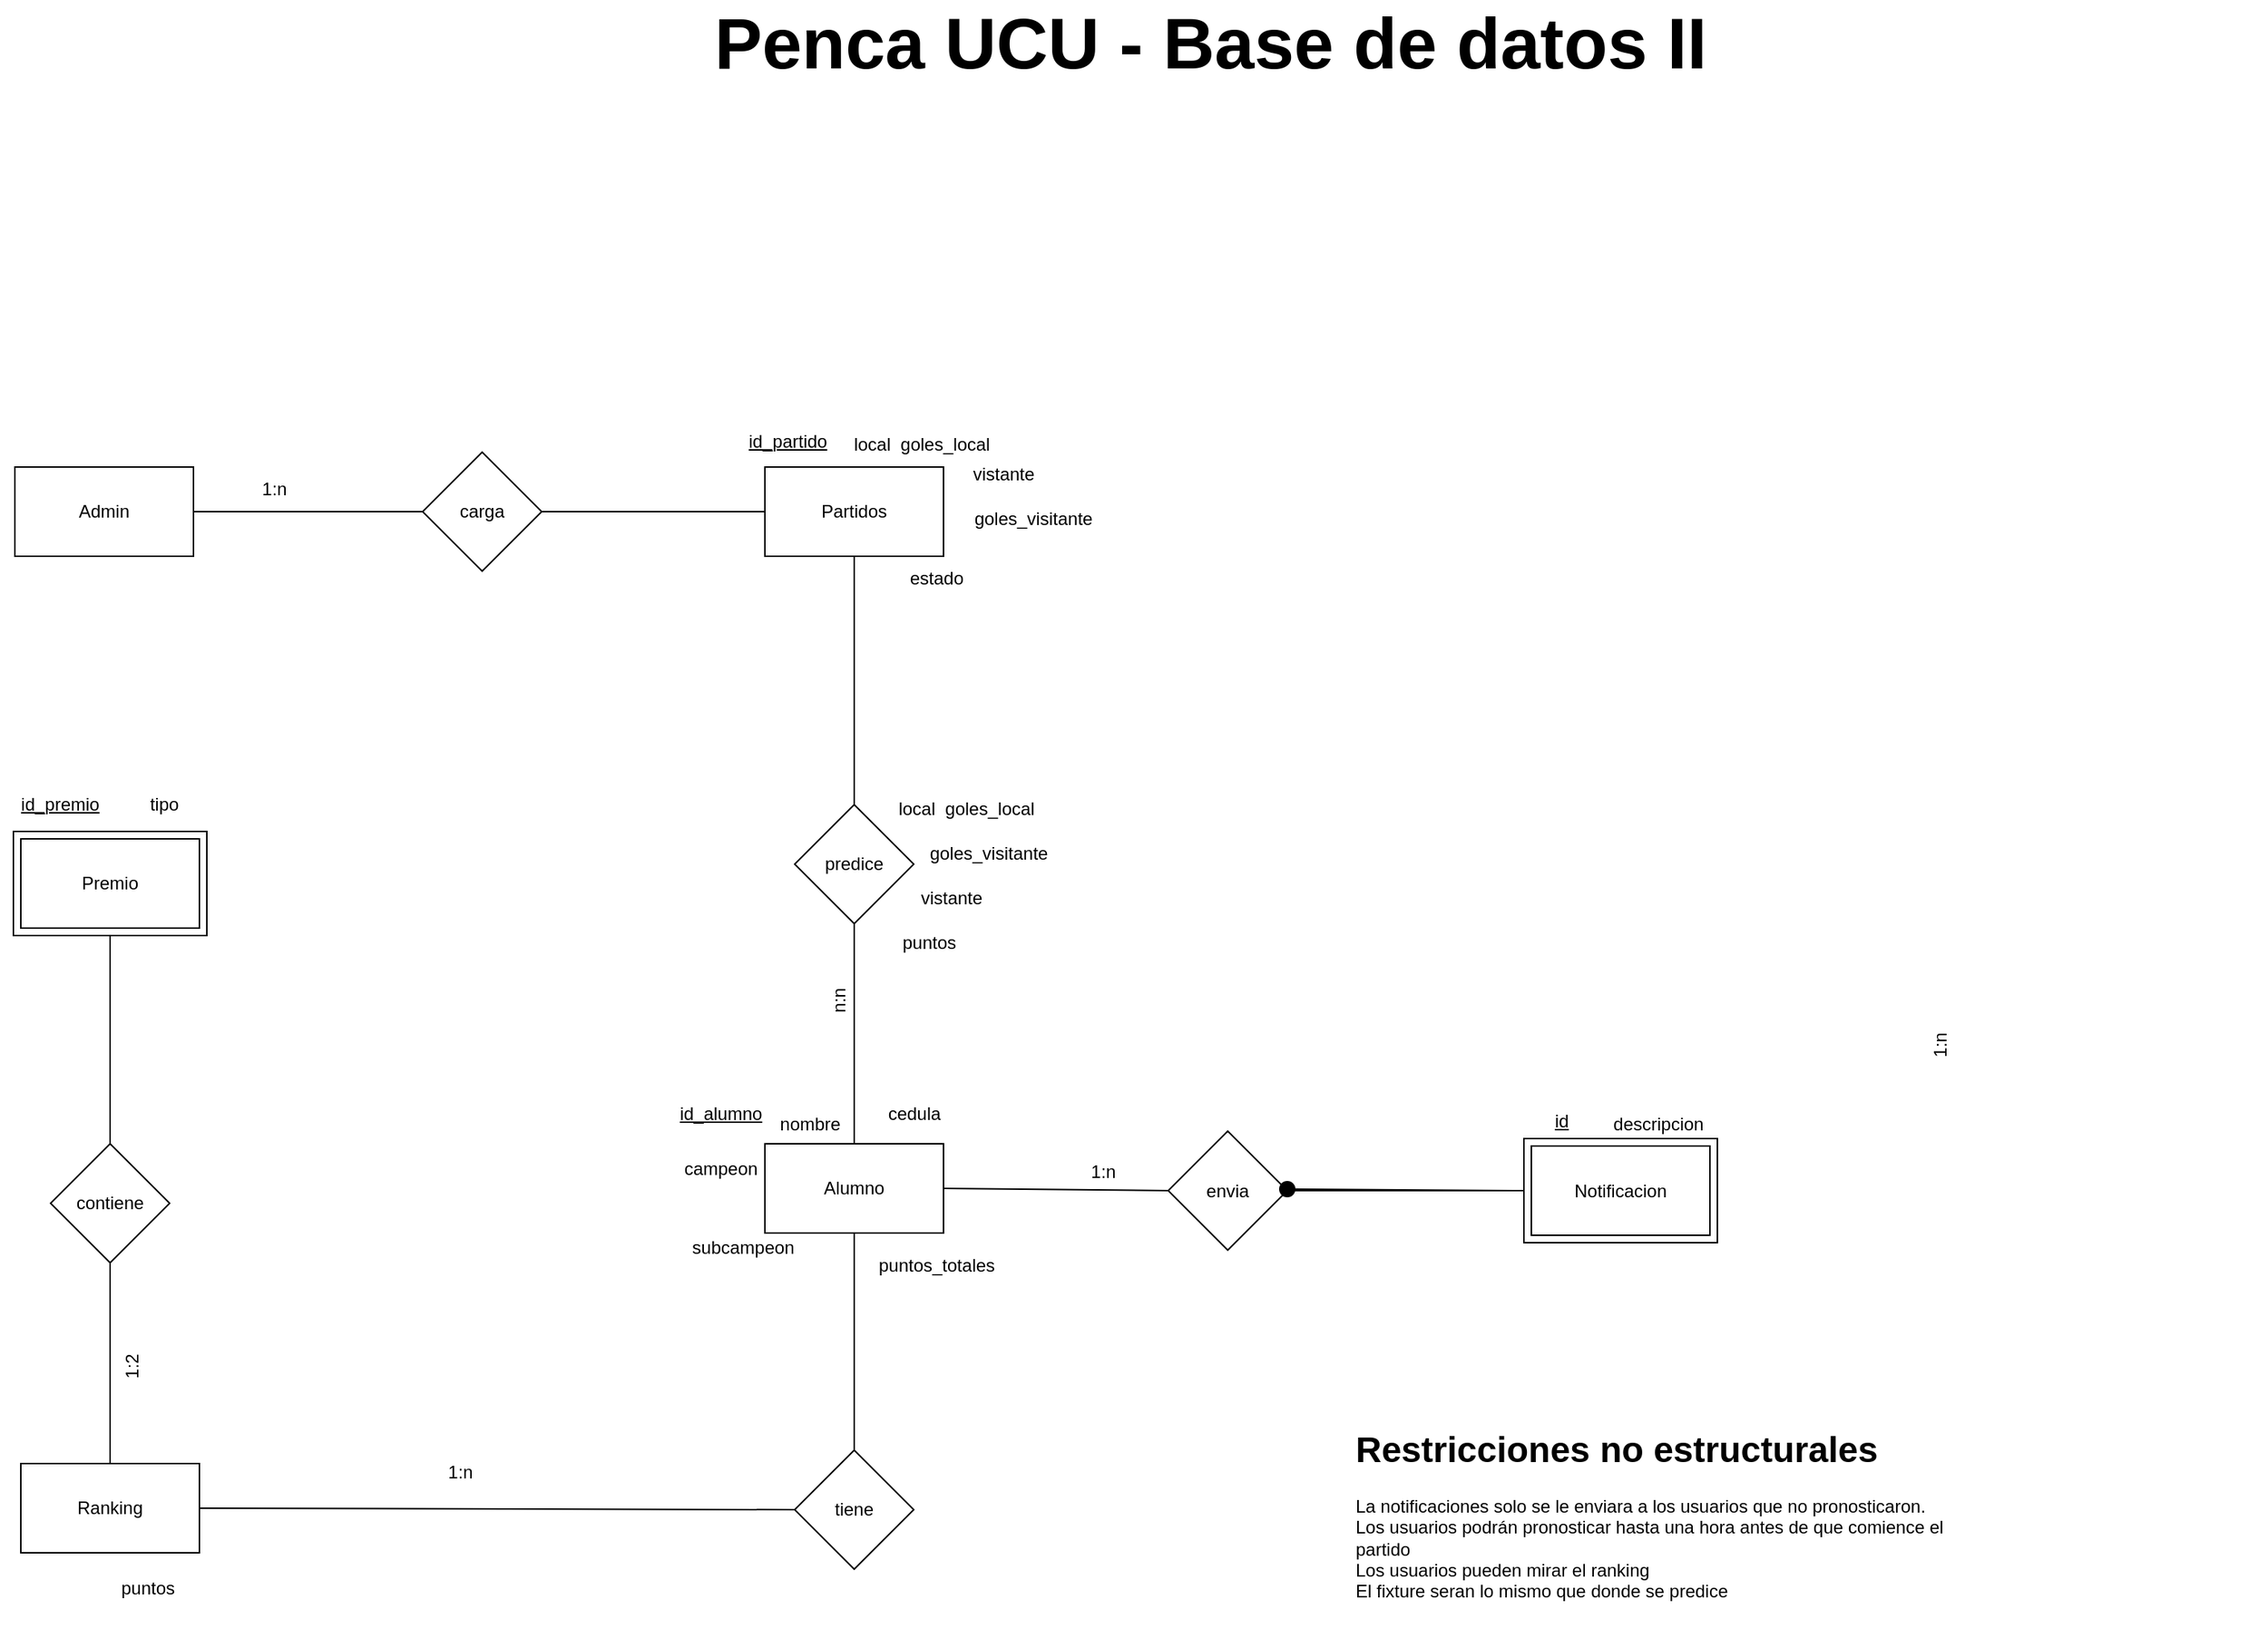 <mxfile version="24.1.0" type="device">
  <diagram id="C5RBs43oDa-KdzZeNtuy" name="Page-1">
    <mxGraphModel dx="2220" dy="873" grid="1" gridSize="10" guides="1" tooltips="1" connect="1" arrows="1" fold="1" page="1" pageScale="1" pageWidth="827" pageHeight="1169" math="0" shadow="0">
      <root>
        <mxCell id="WIyWlLk6GJQsqaUBKTNV-0" />
        <mxCell id="WIyWlLk6GJQsqaUBKTNV-1" parent="WIyWlLk6GJQsqaUBKTNV-0" />
        <mxCell id="omqZc-B0T9joH0wMHxrD-80" value="" style="rounded=0;whiteSpace=wrap;html=1;" parent="WIyWlLk6GJQsqaUBKTNV-1" vertex="1">
          <mxGeometry x="75" y="585" width="130" height="70" as="geometry" />
        </mxCell>
        <mxCell id="omqZc-B0T9joH0wMHxrD-2" value="Admin" style="whiteSpace=wrap;html=1;" parent="WIyWlLk6GJQsqaUBKTNV-1" vertex="1">
          <mxGeometry x="76" y="340" width="120" height="60" as="geometry" />
        </mxCell>
        <mxCell id="omqZc-B0T9joH0wMHxrD-6" value="Alumno" style="whiteSpace=wrap;html=1;" parent="WIyWlLk6GJQsqaUBKTNV-1" vertex="1">
          <mxGeometry x="580" y="795" width="120" height="60" as="geometry" />
        </mxCell>
        <mxCell id="omqZc-B0T9joH0wMHxrD-7" value="Premio" style="whiteSpace=wrap;html=1;" parent="WIyWlLk6GJQsqaUBKTNV-1" vertex="1">
          <mxGeometry x="80" y="590" width="120" height="60" as="geometry" />
        </mxCell>
        <mxCell id="omqZc-B0T9joH0wMHxrD-10" value="Ranking" style="whiteSpace=wrap;html=1;" parent="WIyWlLk6GJQsqaUBKTNV-1" vertex="1">
          <mxGeometry x="80" y="1010" width="120" height="60" as="geometry" />
        </mxCell>
        <mxCell id="omqZc-B0T9joH0wMHxrD-12" value="&lt;font style=&quot;font-size: 48px;&quot;&gt;&lt;b&gt;Penca UCU - Base de datos II&lt;/b&gt;&lt;/font&gt;" style="text;html=1;align=center;verticalAlign=middle;whiteSpace=wrap;rounded=0;" parent="WIyWlLk6GJQsqaUBKTNV-1" vertex="1">
          <mxGeometry x="170" y="40" width="1419" height="30" as="geometry" />
        </mxCell>
        <mxCell id="omqZc-B0T9joH0wMHxrD-25" value="carga" style="rhombus;whiteSpace=wrap;html=1;" parent="WIyWlLk6GJQsqaUBKTNV-1" vertex="1">
          <mxGeometry x="350" y="330" width="80" height="80" as="geometry" />
        </mxCell>
        <mxCell id="omqZc-B0T9joH0wMHxrD-26" value="predice" style="rhombus;whiteSpace=wrap;html=1;" parent="WIyWlLk6GJQsqaUBKTNV-1" vertex="1">
          <mxGeometry x="600" y="567" width="80" height="80" as="geometry" />
        </mxCell>
        <mxCell id="omqZc-B0T9joH0wMHxrD-27" value="" style="endArrow=none;html=1;rounded=0;exitX=0;exitY=0.5;exitDx=0;exitDy=0;entryX=1;entryY=0.5;entryDx=0;entryDy=0;" parent="WIyWlLk6GJQsqaUBKTNV-1" source="omqZc-B0T9joH0wMHxrD-25" target="omqZc-B0T9joH0wMHxrD-2" edge="1">
          <mxGeometry width="50" height="50" relative="1" as="geometry">
            <mxPoint x="540" y="620" as="sourcePoint" />
            <mxPoint x="590" y="570" as="targetPoint" />
          </mxGeometry>
        </mxCell>
        <mxCell id="omqZc-B0T9joH0wMHxrD-29" value="" style="endArrow=none;html=1;rounded=0;exitX=1;exitY=0.5;exitDx=0;exitDy=0;entryX=0;entryY=0.5;entryDx=0;entryDy=0;" parent="WIyWlLk6GJQsqaUBKTNV-1" source="omqZc-B0T9joH0wMHxrD-25" target="omqZc-B0T9joH0wMHxrD-35" edge="1">
          <mxGeometry width="50" height="50" relative="1" as="geometry">
            <mxPoint x="220" y="620" as="sourcePoint" />
            <mxPoint x="720" y="370" as="targetPoint" />
            <Array as="points">
              <mxPoint x="630" y="370" />
            </Array>
          </mxGeometry>
        </mxCell>
        <mxCell id="omqZc-B0T9joH0wMHxrD-31" value="envia" style="rhombus;whiteSpace=wrap;html=1;" parent="WIyWlLk6GJQsqaUBKTNV-1" vertex="1">
          <mxGeometry x="851" y="786.5" width="80" height="80" as="geometry" />
        </mxCell>
        <mxCell id="omqZc-B0T9joH0wMHxrD-35" value="Partidos" style="whiteSpace=wrap;html=1;" parent="WIyWlLk6GJQsqaUBKTNV-1" vertex="1">
          <mxGeometry x="580" y="340" width="120" height="60" as="geometry" />
        </mxCell>
        <mxCell id="omqZc-B0T9joH0wMHxrD-43" value="contiene" style="rhombus;whiteSpace=wrap;html=1;" parent="WIyWlLk6GJQsqaUBKTNV-1" vertex="1">
          <mxGeometry x="100" y="795" width="80" height="80" as="geometry" />
        </mxCell>
        <mxCell id="omqZc-B0T9joH0wMHxrD-45" value="" style="endArrow=none;html=1;rounded=0;exitX=0.5;exitY=0;exitDx=0;exitDy=0;entryX=0.5;entryY=1;entryDx=0;entryDy=0;" parent="WIyWlLk6GJQsqaUBKTNV-1" source="omqZc-B0T9joH0wMHxrD-43" target="omqZc-B0T9joH0wMHxrD-80" edge="1">
          <mxGeometry width="50" height="50" relative="1" as="geometry">
            <mxPoint x="262.5" y="710" as="sourcePoint" />
            <mxPoint x="152.5" y="680" as="targetPoint" />
          </mxGeometry>
        </mxCell>
        <mxCell id="omqZc-B0T9joH0wMHxrD-46" value="&lt;u&gt;id_alumno&lt;/u&gt;" style="text;html=1;align=center;verticalAlign=middle;resizable=0;points=[];autosize=1;strokeColor=none;fillColor=none;" parent="WIyWlLk6GJQsqaUBKTNV-1" vertex="1">
          <mxGeometry x="510" y="760" width="80" height="30" as="geometry" />
        </mxCell>
        <mxCell id="omqZc-B0T9joH0wMHxrD-47" value="nombre" style="text;html=1;align=center;verticalAlign=middle;resizable=0;points=[];autosize=1;strokeColor=none;fillColor=none;" parent="WIyWlLk6GJQsqaUBKTNV-1" vertex="1">
          <mxGeometry x="580" y="766.5" width="60" height="30" as="geometry" />
        </mxCell>
        <mxCell id="omqZc-B0T9joH0wMHxrD-48" value="cedula" style="text;html=1;align=center;verticalAlign=middle;resizable=0;points=[];autosize=1;strokeColor=none;fillColor=none;" parent="WIyWlLk6GJQsqaUBKTNV-1" vertex="1">
          <mxGeometry x="650" y="760" width="60" height="30" as="geometry" />
        </mxCell>
        <mxCell id="omqZc-B0T9joH0wMHxrD-49" value="campeon" style="text;html=1;align=center;verticalAlign=middle;resizable=0;points=[];autosize=1;strokeColor=none;fillColor=none;" parent="WIyWlLk6GJQsqaUBKTNV-1" vertex="1">
          <mxGeometry x="515" y="796.5" width="70" height="30" as="geometry" />
        </mxCell>
        <mxCell id="omqZc-B0T9joH0wMHxrD-50" value="subcampeon" style="text;html=1;align=center;verticalAlign=middle;resizable=0;points=[];autosize=1;strokeColor=none;fillColor=none;" parent="WIyWlLk6GJQsqaUBKTNV-1" vertex="1">
          <mxGeometry x="520" y="850" width="90" height="30" as="geometry" />
        </mxCell>
        <mxCell id="omqZc-B0T9joH0wMHxrD-52" value="&lt;h1 style=&quot;margin-top: 0px;&quot;&gt;Restricciones no estructurales&lt;/h1&gt;&lt;div&gt;La notificaciones solo se le enviara a los usuarios que no pronosticaron.&lt;br&gt;Los usuarios podrán pronosticar hasta una hora antes de que comience el partido&lt;br&gt;Los usuarios pueden mirar el ranking&lt;/div&gt;&lt;div&gt;El fixture seran lo mismo que donde se predice&lt;/div&gt;" style="text;html=1;whiteSpace=wrap;overflow=hidden;rounded=0;" parent="WIyWlLk6GJQsqaUBKTNV-1" vertex="1">
          <mxGeometry x="975" y="980" width="400" height="150" as="geometry" />
        </mxCell>
        <mxCell id="omqZc-B0T9joH0wMHxrD-54" value="local&amp;nbsp; goles_local" style="text;html=1;align=center;verticalAlign=middle;resizable=0;points=[];autosize=1;strokeColor=none;fillColor=none;" parent="WIyWlLk6GJQsqaUBKTNV-1" vertex="1">
          <mxGeometry x="660" y="555" width="110" height="30" as="geometry" />
        </mxCell>
        <mxCell id="omqZc-B0T9joH0wMHxrD-55" value="vistante" style="text;html=1;align=center;verticalAlign=middle;resizable=0;points=[];autosize=1;strokeColor=none;fillColor=none;" parent="WIyWlLk6GJQsqaUBKTNV-1" vertex="1">
          <mxGeometry x="675" y="615" width="60" height="30" as="geometry" />
        </mxCell>
        <mxCell id="omqZc-B0T9joH0wMHxrD-56" value="goles_visitante" style="text;html=1;align=center;verticalAlign=middle;resizable=0;points=[];autosize=1;strokeColor=none;fillColor=none;" parent="WIyWlLk6GJQsqaUBKTNV-1" vertex="1">
          <mxGeometry x="680" y="585" width="100" height="30" as="geometry" />
        </mxCell>
        <mxCell id="omqZc-B0T9joH0wMHxrD-61" value="&lt;u&gt;id_partido&lt;/u&gt;" style="text;html=1;align=center;verticalAlign=middle;resizable=0;points=[];autosize=1;strokeColor=none;fillColor=none;" parent="WIyWlLk6GJQsqaUBKTNV-1" vertex="1">
          <mxGeometry x="555" y="308" width="80" height="30" as="geometry" />
        </mxCell>
        <mxCell id="omqZc-B0T9joH0wMHxrD-62" value="local&amp;nbsp; goles_local" style="text;html=1;align=center;verticalAlign=middle;resizable=0;points=[];autosize=1;strokeColor=none;fillColor=none;" parent="WIyWlLk6GJQsqaUBKTNV-1" vertex="1">
          <mxGeometry x="630" y="310" width="110" height="30" as="geometry" />
        </mxCell>
        <mxCell id="omqZc-B0T9joH0wMHxrD-63" value="vistante" style="text;html=1;align=center;verticalAlign=middle;resizable=0;points=[];autosize=1;strokeColor=none;fillColor=none;" parent="WIyWlLk6GJQsqaUBKTNV-1" vertex="1">
          <mxGeometry x="710" y="330" width="60" height="30" as="geometry" />
        </mxCell>
        <mxCell id="omqZc-B0T9joH0wMHxrD-64" value="goles_visitante" style="text;html=1;align=center;verticalAlign=middle;resizable=0;points=[];autosize=1;strokeColor=none;fillColor=none;" parent="WIyWlLk6GJQsqaUBKTNV-1" vertex="1">
          <mxGeometry x="710" y="360" width="100" height="30" as="geometry" />
        </mxCell>
        <mxCell id="omqZc-B0T9joH0wMHxrD-66" value="1:2" style="text;html=1;align=center;verticalAlign=middle;resizable=0;points=[];autosize=1;strokeColor=none;fillColor=none;rotation=-90;" parent="WIyWlLk6GJQsqaUBKTNV-1" vertex="1">
          <mxGeometry x="135" y="930" width="40" height="30" as="geometry" />
        </mxCell>
        <mxCell id="omqZc-B0T9joH0wMHxrD-67" value="&lt;u&gt;id_premio&lt;/u&gt;" style="text;html=1;align=center;verticalAlign=middle;resizable=0;points=[];autosize=1;strokeColor=none;fillColor=none;" parent="WIyWlLk6GJQsqaUBKTNV-1" vertex="1">
          <mxGeometry x="66" y="552" width="80" height="30" as="geometry" />
        </mxCell>
        <mxCell id="omqZc-B0T9joH0wMHxrD-68" value="tipo" style="text;html=1;align=center;verticalAlign=middle;resizable=0;points=[];autosize=1;strokeColor=none;fillColor=none;" parent="WIyWlLk6GJQsqaUBKTNV-1" vertex="1">
          <mxGeometry x="156" y="552" width="40" height="30" as="geometry" />
        </mxCell>
        <mxCell id="omqZc-B0T9joH0wMHxrD-71" value="puntos" style="text;html=1;align=center;verticalAlign=middle;resizable=0;points=[];autosize=1;strokeColor=none;fillColor=none;" parent="WIyWlLk6GJQsqaUBKTNV-1" vertex="1">
          <mxGeometry x="135" y="1079" width="60" height="30" as="geometry" />
        </mxCell>
        <mxCell id="omqZc-B0T9joH0wMHxrD-74" value="" style="endArrow=none;html=1;rounded=0;entryX=0.5;entryY=1;entryDx=0;entryDy=0;" parent="WIyWlLk6GJQsqaUBKTNV-1" target="omqZc-B0T9joH0wMHxrD-72" edge="1">
          <mxGeometry width="50" height="50" relative="1" as="geometry">
            <mxPoint x="931" y="820.5" as="sourcePoint" />
            <mxPoint x="931" y="590.5" as="targetPoint" />
          </mxGeometry>
        </mxCell>
        <mxCell id="omqZc-B0T9joH0wMHxrD-72" value="" style="ellipse;whiteSpace=wrap;html=1;fillColor=#000000;" parent="WIyWlLk6GJQsqaUBKTNV-1" vertex="1">
          <mxGeometry x="926" y="820.5" width="10" height="10" as="geometry" />
        </mxCell>
        <mxCell id="omqZc-B0T9joH0wMHxrD-77" value="&lt;u&gt;id&lt;/u&gt;" style="text;html=1;align=center;verticalAlign=middle;resizable=0;points=[];autosize=1;strokeColor=none;fillColor=none;" parent="WIyWlLk6GJQsqaUBKTNV-1" vertex="1">
          <mxGeometry x="1100" y="765" width="30" height="30" as="geometry" />
        </mxCell>
        <mxCell id="omqZc-B0T9joH0wMHxrD-79" value="1:n" style="text;html=1;align=center;verticalAlign=middle;resizable=0;points=[];autosize=1;strokeColor=none;fillColor=none;rotation=-90;" parent="WIyWlLk6GJQsqaUBKTNV-1" vertex="1">
          <mxGeometry x="1350" y="714" width="40" height="30" as="geometry" />
        </mxCell>
        <mxCell id="omqZc-B0T9joH0wMHxrD-82" value="n:n" style="text;html=1;align=center;verticalAlign=middle;resizable=0;points=[];autosize=1;strokeColor=none;fillColor=none;rotation=-90;" parent="WIyWlLk6GJQsqaUBKTNV-1" vertex="1">
          <mxGeometry x="610" y="684" width="40" height="30" as="geometry" />
        </mxCell>
        <mxCell id="omqZc-B0T9joH0wMHxrD-86" value="1:n" style="text;html=1;align=center;verticalAlign=middle;resizable=0;points=[];autosize=1;strokeColor=none;fillColor=none;" parent="WIyWlLk6GJQsqaUBKTNV-1" vertex="1">
          <mxGeometry x="355" y="1001" width="40" height="30" as="geometry" />
        </mxCell>
        <mxCell id="iSfVW5w_0AxGQaPIYA2g-2" value="" style="endArrow=none;html=1;rounded=0;exitX=0.5;exitY=0;exitDx=0;exitDy=0;entryX=0.5;entryY=1;entryDx=0;entryDy=0;" edge="1" parent="WIyWlLk6GJQsqaUBKTNV-1" source="omqZc-B0T9joH0wMHxrD-26" target="omqZc-B0T9joH0wMHxrD-35">
          <mxGeometry width="50" height="50" relative="1" as="geometry">
            <mxPoint x="490" y="380" as="sourcePoint" />
            <mxPoint x="830" y="370" as="targetPoint" />
            <Array as="points" />
          </mxGeometry>
        </mxCell>
        <mxCell id="iSfVW5w_0AxGQaPIYA2g-7" value="tiene" style="rhombus;whiteSpace=wrap;html=1;" vertex="1" parent="WIyWlLk6GJQsqaUBKTNV-1">
          <mxGeometry x="600" y="1001" width="80" height="80" as="geometry" />
        </mxCell>
        <mxCell id="iSfVW5w_0AxGQaPIYA2g-8" value="" style="endArrow=none;html=1;rounded=0;exitX=0;exitY=0.5;exitDx=0;exitDy=0;entryX=1;entryY=0.5;entryDx=0;entryDy=0;" edge="1" parent="WIyWlLk6GJQsqaUBKTNV-1" source="iSfVW5w_0AxGQaPIYA2g-7" target="omqZc-B0T9joH0wMHxrD-10">
          <mxGeometry width="50" height="50" relative="1" as="geometry">
            <mxPoint x="1060" y="555" as="sourcePoint" />
            <mxPoint x="840" y="555" as="targetPoint" />
            <Array as="points" />
          </mxGeometry>
        </mxCell>
        <mxCell id="iSfVW5w_0AxGQaPIYA2g-9" value="" style="endArrow=none;html=1;rounded=0;exitX=0.5;exitY=1;exitDx=0;exitDy=0;entryX=0.5;entryY=0;entryDx=0;entryDy=0;" edge="1" parent="WIyWlLk6GJQsqaUBKTNV-1" source="omqZc-B0T9joH0wMHxrD-6" target="iSfVW5w_0AxGQaPIYA2g-7">
          <mxGeometry width="50" height="50" relative="1" as="geometry">
            <mxPoint x="650" y="1055" as="sourcePoint" />
            <mxPoint x="640" y="965" as="targetPoint" />
            <Array as="points" />
          </mxGeometry>
        </mxCell>
        <mxCell id="iSfVW5w_0AxGQaPIYA2g-11" value="puntos_totales" style="text;html=1;align=center;verticalAlign=middle;resizable=0;points=[];autosize=1;strokeColor=none;fillColor=none;" vertex="1" parent="WIyWlLk6GJQsqaUBKTNV-1">
          <mxGeometry x="645" y="861.5" width="100" height="30" as="geometry" />
        </mxCell>
        <mxCell id="iSfVW5w_0AxGQaPIYA2g-12" value="puntos" style="text;html=1;align=center;verticalAlign=middle;resizable=0;points=[];autosize=1;strokeColor=none;fillColor=none;" vertex="1" parent="WIyWlLk6GJQsqaUBKTNV-1">
          <mxGeometry x="660" y="645" width="60" height="30" as="geometry" />
        </mxCell>
        <mxCell id="iSfVW5w_0AxGQaPIYA2g-13" value="" style="endArrow=none;html=1;rounded=0;exitX=0.5;exitY=0;exitDx=0;exitDy=0;entryX=0.5;entryY=1;entryDx=0;entryDy=0;" edge="1" parent="WIyWlLk6GJQsqaUBKTNV-1" source="omqZc-B0T9joH0wMHxrD-6" target="omqZc-B0T9joH0wMHxrD-26">
          <mxGeometry width="50" height="50" relative="1" as="geometry">
            <mxPoint x="640" y="530" as="sourcePoint" />
            <mxPoint x="640" y="410" as="targetPoint" />
            <Array as="points" />
          </mxGeometry>
        </mxCell>
        <mxCell id="iSfVW5w_0AxGQaPIYA2g-15" value="1:n" style="text;html=1;align=center;verticalAlign=middle;resizable=0;points=[];autosize=1;strokeColor=none;fillColor=none;" vertex="1" parent="WIyWlLk6GJQsqaUBKTNV-1">
          <mxGeometry x="230" y="340" width="40" height="30" as="geometry" />
        </mxCell>
        <mxCell id="iSfVW5w_0AxGQaPIYA2g-18" value="" style="endArrow=none;html=1;rounded=0;exitX=0.5;exitY=0;exitDx=0;exitDy=0;entryX=0.5;entryY=1;entryDx=0;entryDy=0;" edge="1" parent="WIyWlLk6GJQsqaUBKTNV-1" source="omqZc-B0T9joH0wMHxrD-10" target="omqZc-B0T9joH0wMHxrD-43">
          <mxGeometry width="50" height="50" relative="1" as="geometry">
            <mxPoint x="133" y="760" as="sourcePoint" />
            <mxPoint x="133" y="654" as="targetPoint" />
          </mxGeometry>
        </mxCell>
        <mxCell id="iSfVW5w_0AxGQaPIYA2g-19" value="" style="endArrow=none;html=1;rounded=0;exitX=0;exitY=0.5;exitDx=0;exitDy=0;entryX=1;entryY=0.5;entryDx=0;entryDy=0;" edge="1" parent="WIyWlLk6GJQsqaUBKTNV-1" source="omqZc-B0T9joH0wMHxrD-31" target="omqZc-B0T9joH0wMHxrD-6">
          <mxGeometry width="50" height="50" relative="1" as="geometry">
            <mxPoint x="850" y="840" as="sourcePoint" />
            <mxPoint x="850" y="692" as="targetPoint" />
            <Array as="points" />
          </mxGeometry>
        </mxCell>
        <mxCell id="iSfVW5w_0AxGQaPIYA2g-20" value="" style="endArrow=none;html=1;rounded=0;exitX=0;exitY=0.5;exitDx=0;exitDy=0;" edge="1" parent="WIyWlLk6GJQsqaUBKTNV-1">
          <mxGeometry width="50" height="50" relative="1" as="geometry">
            <mxPoint x="1111" y="826.5" as="sourcePoint" />
            <mxPoint x="931" y="826.5" as="targetPoint" />
            <Array as="points" />
          </mxGeometry>
        </mxCell>
        <mxCell id="iSfVW5w_0AxGQaPIYA2g-22" value="estado" style="text;html=1;align=center;verticalAlign=middle;resizable=0;points=[];autosize=1;strokeColor=none;fillColor=none;" vertex="1" parent="WIyWlLk6GJQsqaUBKTNV-1">
          <mxGeometry x="665" y="400" width="60" height="30" as="geometry" />
        </mxCell>
        <mxCell id="iSfVW5w_0AxGQaPIYA2g-24" value="1:n" style="text;html=1;align=center;verticalAlign=middle;resizable=0;points=[];autosize=1;strokeColor=none;fillColor=none;" vertex="1" parent="WIyWlLk6GJQsqaUBKTNV-1">
          <mxGeometry x="787" y="799" width="40" height="30" as="geometry" />
        </mxCell>
        <mxCell id="iSfVW5w_0AxGQaPIYA2g-25" value="" style="rounded=0;whiteSpace=wrap;html=1;" vertex="1" parent="WIyWlLk6GJQsqaUBKTNV-1">
          <mxGeometry x="1090" y="791.5" width="130" height="70" as="geometry" />
        </mxCell>
        <mxCell id="iSfVW5w_0AxGQaPIYA2g-26" value="&lt;div&gt;Notificacion&lt;/div&gt;" style="whiteSpace=wrap;html=1;" vertex="1" parent="WIyWlLk6GJQsqaUBKTNV-1">
          <mxGeometry x="1095" y="796.5" width="120" height="60" as="geometry" />
        </mxCell>
        <mxCell id="iSfVW5w_0AxGQaPIYA2g-28" value="descripcion" style="text;html=1;align=center;verticalAlign=middle;resizable=0;points=[];autosize=1;strokeColor=none;fillColor=none;" vertex="1" parent="WIyWlLk6GJQsqaUBKTNV-1">
          <mxGeometry x="1140" y="766.5" width="80" height="30" as="geometry" />
        </mxCell>
        <mxCell id="iSfVW5w_0AxGQaPIYA2g-29" value="" style="endArrow=none;html=1;rounded=0;exitX=0;exitY=0.5;exitDx=0;exitDy=0;entryX=1;entryY=0.5;entryDx=0;entryDy=0;" edge="1" source="iSfVW5w_0AxGQaPIYA2g-25" parent="WIyWlLk6GJQsqaUBKTNV-1" target="omqZc-B0T9joH0wMHxrD-72">
          <mxGeometry width="50" height="50" relative="1" as="geometry">
            <mxPoint x="1120" y="871.5" as="sourcePoint" />
            <mxPoint x="910" y="826.5" as="targetPoint" />
            <Array as="points" />
          </mxGeometry>
        </mxCell>
      </root>
    </mxGraphModel>
  </diagram>
</mxfile>
